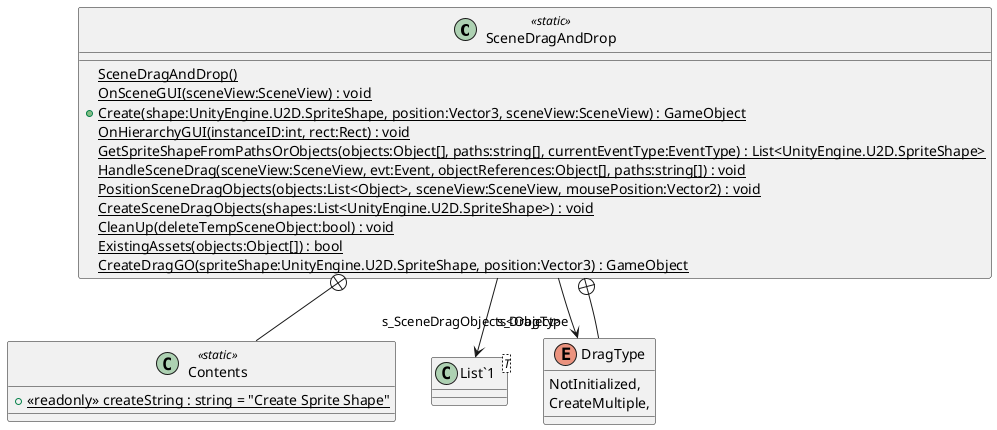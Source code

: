 @startuml
class SceneDragAndDrop <<static>> {
    {static} SceneDragAndDrop()
    {static} OnSceneGUI(sceneView:SceneView) : void
    + {static} Create(shape:UnityEngine.U2D.SpriteShape, position:Vector3, sceneView:SceneView) : GameObject
    {static} OnHierarchyGUI(instanceID:int, rect:Rect) : void
    {static} GetSpriteShapeFromPathsOrObjects(objects:Object[], paths:string[], currentEventType:EventType) : List<UnityEngine.U2D.SpriteShape>
    {static} HandleSceneDrag(sceneView:SceneView, evt:Event, objectReferences:Object[], paths:string[]) : void
    {static} PositionSceneDragObjects(objects:List<Object>, sceneView:SceneView, mousePosition:Vector2) : void
    {static} CreateSceneDragObjects(shapes:List<UnityEngine.U2D.SpriteShape>) : void
    {static} CleanUp(deleteTempSceneObject:bool) : void
    {static} ExistingAssets(objects:Object[]) : bool
    {static} CreateDragGO(spriteShape:UnityEngine.U2D.SpriteShape, position:Vector3) : GameObject
}
class Contents <<static>> {
    + {static} <<readonly>> createString : string = "Create Sprite Shape"
}
class "List`1"<T> {
}
enum DragType {
    NotInitialized,
    CreateMultiple,
}
SceneDragAndDrop --> "s_SceneDragObjects<Object>" "List`1"
SceneDragAndDrop --> "s_DragType" DragType
SceneDragAndDrop +-- Contents
SceneDragAndDrop +-- DragType
@enduml
